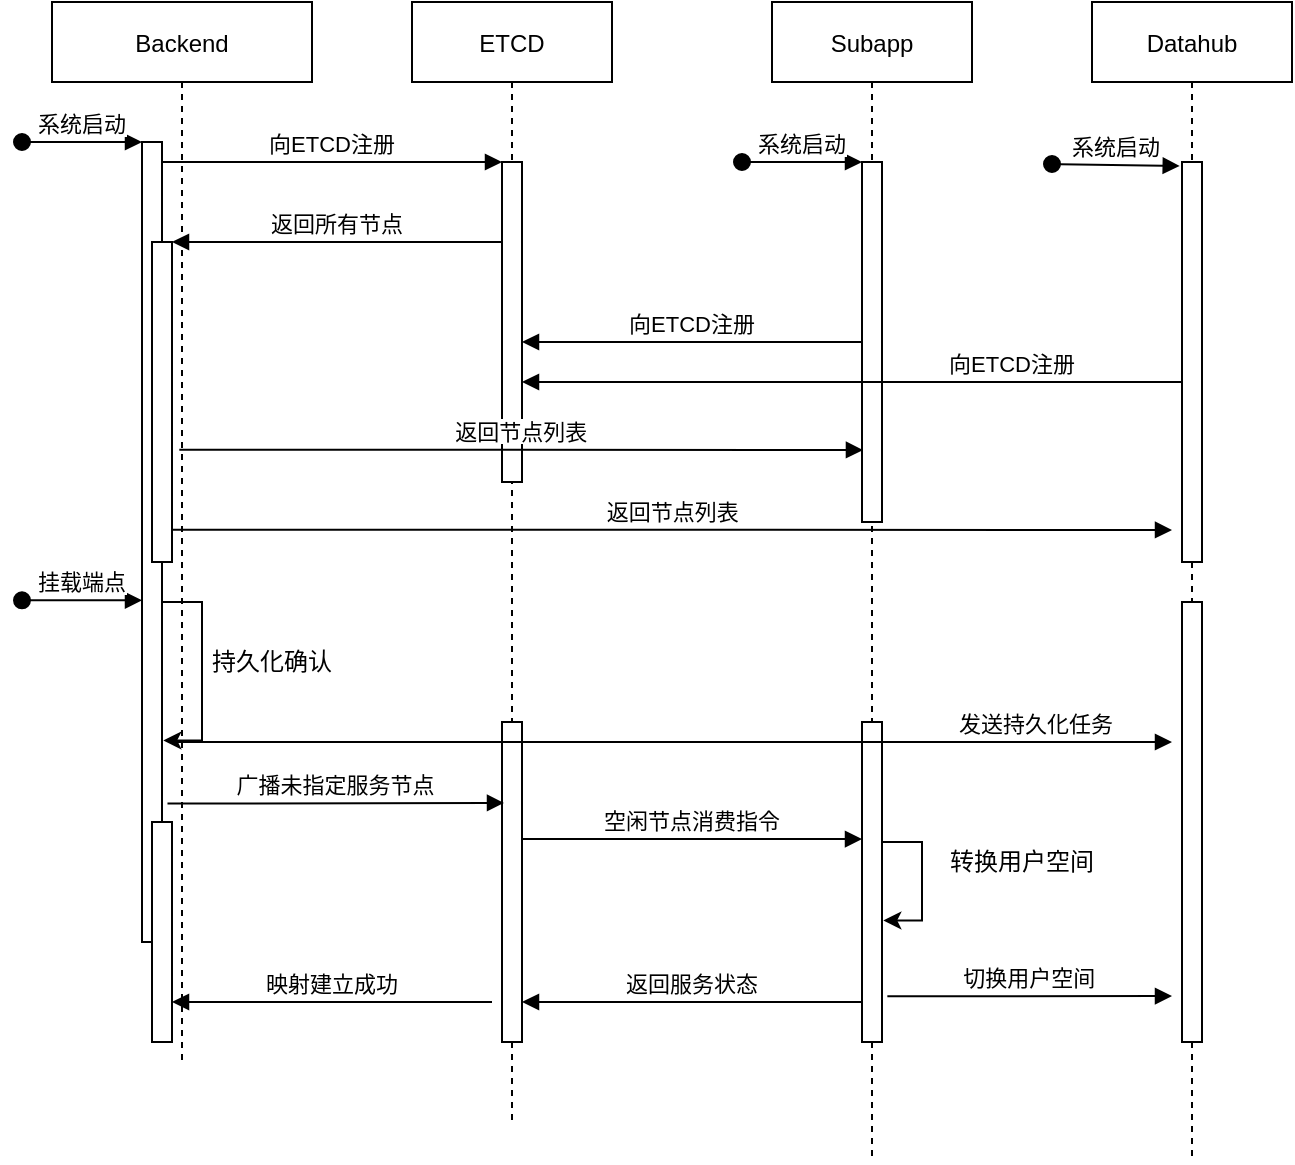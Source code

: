 <mxfile version="20.3.0" type="device"><diagram id="kgpKYQtTHZ0yAKxKKP6v" name="Page-1"><mxGraphModel dx="1038" dy="649" grid="1" gridSize="10" guides="1" tooltips="1" connect="1" arrows="1" fold="1" page="1" pageScale="1" pageWidth="850" pageHeight="1100" math="0" shadow="0"><root><mxCell id="0"/><mxCell id="1" parent="0"/><mxCell id="3nuBFxr9cyL0pnOWT2aG-1" value="Backend" style="shape=umlLifeline;perimeter=lifelinePerimeter;container=1;collapsible=0;recursiveResize=0;rounded=0;shadow=0;strokeWidth=1;" parent="1" vertex="1"><mxGeometry x="120" y="80" width="130" height="530" as="geometry"/></mxCell><mxCell id="3nuBFxr9cyL0pnOWT2aG-2" value="" style="points=[];perimeter=orthogonalPerimeter;rounded=0;shadow=0;strokeWidth=1;" parent="3nuBFxr9cyL0pnOWT2aG-1" vertex="1"><mxGeometry x="45" y="70" width="10" height="400" as="geometry"/></mxCell><mxCell id="3nuBFxr9cyL0pnOWT2aG-3" value="系统启动" style="verticalAlign=bottom;startArrow=oval;endArrow=block;startSize=8;shadow=0;strokeWidth=1;" parent="3nuBFxr9cyL0pnOWT2aG-1" target="3nuBFxr9cyL0pnOWT2aG-2" edge="1"><mxGeometry relative="1" as="geometry"><mxPoint x="-15" y="70" as="sourcePoint"/></mxGeometry></mxCell><mxCell id="3nuBFxr9cyL0pnOWT2aG-4" value="" style="points=[];perimeter=orthogonalPerimeter;rounded=0;shadow=0;strokeWidth=1;" parent="3nuBFxr9cyL0pnOWT2aG-1" vertex="1"><mxGeometry x="50" y="120" width="10" height="160" as="geometry"/></mxCell><mxCell id="Dd1ERe5MMvk7fAXCJp1--12" value="挂载端点" style="verticalAlign=bottom;startArrow=oval;endArrow=block;startSize=8;shadow=0;strokeWidth=1;" parent="3nuBFxr9cyL0pnOWT2aG-1" edge="1"><mxGeometry relative="1" as="geometry"><mxPoint x="-15" y="299.17" as="sourcePoint"/><mxPoint x="45" y="299.17" as="targetPoint"/></mxGeometry></mxCell><mxCell id="Dd1ERe5MMvk7fAXCJp1--13" style="edgeStyle=orthogonalEdgeStyle;rounded=0;orthogonalLoop=1;jettySize=auto;html=1;entryX=1.067;entryY=0.748;entryDx=0;entryDy=0;entryPerimeter=0;" parent="3nuBFxr9cyL0pnOWT2aG-1" source="3nuBFxr9cyL0pnOWT2aG-2" target="3nuBFxr9cyL0pnOWT2aG-2" edge="1"><mxGeometry relative="1" as="geometry"><Array as="points"><mxPoint x="75" y="300"/><mxPoint x="75" y="369"/></Array></mxGeometry></mxCell><UserObject label="持久化确认" placeholders="1" name="Variable" id="Dd1ERe5MMvk7fAXCJp1--15"><mxCell style="text;html=1;strokeColor=none;fillColor=none;align=center;verticalAlign=middle;whiteSpace=wrap;overflow=hidden;" parent="3nuBFxr9cyL0pnOWT2aG-1" vertex="1"><mxGeometry x="70" y="320" width="80" height="20" as="geometry"/></mxCell></UserObject><mxCell id="3nuBFxr9cyL0pnOWT2aG-5" value="ETCD" style="shape=umlLifeline;perimeter=lifelinePerimeter;container=1;collapsible=0;recursiveResize=0;rounded=0;shadow=0;strokeWidth=1;" parent="1" vertex="1"><mxGeometry x="300" y="80" width="100" height="560" as="geometry"/></mxCell><mxCell id="3nuBFxr9cyL0pnOWT2aG-6" value="" style="points=[];perimeter=orthogonalPerimeter;rounded=0;shadow=0;strokeWidth=1;" parent="3nuBFxr9cyL0pnOWT2aG-5" vertex="1"><mxGeometry x="45" y="80" width="10" height="160" as="geometry"/></mxCell><mxCell id="Dd1ERe5MMvk7fAXCJp1--17" value="" style="points=[];perimeter=orthogonalPerimeter;rounded=0;shadow=0;strokeWidth=1;" parent="3nuBFxr9cyL0pnOWT2aG-5" vertex="1"><mxGeometry x="45" y="360" width="10" height="160" as="geometry"/></mxCell><mxCell id="3nuBFxr9cyL0pnOWT2aG-8" value="向ETCD注册" style="verticalAlign=bottom;endArrow=block;entryX=0;entryY=0;shadow=0;strokeWidth=1;" parent="1" source="3nuBFxr9cyL0pnOWT2aG-2" target="3nuBFxr9cyL0pnOWT2aG-6" edge="1"><mxGeometry relative="1" as="geometry"><mxPoint x="275" y="160" as="sourcePoint"/></mxGeometry></mxCell><mxCell id="3nuBFxr9cyL0pnOWT2aG-9" value="返回所有节点" style="verticalAlign=bottom;endArrow=block;entryX=1;entryY=0;shadow=0;strokeWidth=1;" parent="1" source="3nuBFxr9cyL0pnOWT2aG-6" target="3nuBFxr9cyL0pnOWT2aG-4" edge="1"><mxGeometry relative="1" as="geometry"><mxPoint x="240" y="200" as="sourcePoint"/></mxGeometry></mxCell><mxCell id="Dd1ERe5MMvk7fAXCJp1--1" value="Subapp" style="shape=umlLifeline;perimeter=lifelinePerimeter;container=1;collapsible=0;recursiveResize=0;rounded=0;shadow=0;strokeWidth=1;" parent="1" vertex="1"><mxGeometry x="480" y="80" width="100" height="580" as="geometry"/></mxCell><mxCell id="Dd1ERe5MMvk7fAXCJp1--2" value="" style="points=[];perimeter=orthogonalPerimeter;rounded=0;shadow=0;strokeWidth=1;" parent="Dd1ERe5MMvk7fAXCJp1--1" vertex="1"><mxGeometry x="45" y="80" width="10" height="180" as="geometry"/></mxCell><mxCell id="Dd1ERe5MMvk7fAXCJp1--5" value="系统启动" style="verticalAlign=bottom;startArrow=oval;endArrow=block;startSize=8;shadow=0;strokeWidth=1;" parent="Dd1ERe5MMvk7fAXCJp1--1" edge="1"><mxGeometry relative="1" as="geometry"><mxPoint x="-15" y="80" as="sourcePoint"/><mxPoint x="45" y="80" as="targetPoint"/></mxGeometry></mxCell><mxCell id="Dd1ERe5MMvk7fAXCJp1--21" value="" style="points=[];perimeter=orthogonalPerimeter;rounded=0;shadow=0;strokeWidth=1;" parent="Dd1ERe5MMvk7fAXCJp1--1" vertex="1"><mxGeometry x="45" y="360" width="10" height="160" as="geometry"/></mxCell><mxCell id="Dd1ERe5MMvk7fAXCJp1--22" style="edgeStyle=orthogonalEdgeStyle;rounded=0;orthogonalLoop=1;jettySize=auto;html=1;entryX=1.067;entryY=0.748;entryDx=0;entryDy=0;entryPerimeter=0;" parent="Dd1ERe5MMvk7fAXCJp1--1" edge="1"><mxGeometry relative="1" as="geometry"><mxPoint x="55" y="390.0" as="sourcePoint"/><mxPoint x="55.67" y="459.2" as="targetPoint"/><Array as="points"><mxPoint x="55" y="420"/><mxPoint x="75" y="420"/><mxPoint x="75" y="459"/></Array></mxGeometry></mxCell><mxCell id="Dd1ERe5MMvk7fAXCJp1--26" value="返回服务状态" style="verticalAlign=bottom;endArrow=block;shadow=0;strokeWidth=1;" parent="Dd1ERe5MMvk7fAXCJp1--1" edge="1"><mxGeometry relative="1" as="geometry"><mxPoint x="45" y="500" as="sourcePoint"/><mxPoint x="-125" y="500" as="targetPoint"/></mxGeometry></mxCell><mxCell id="Dd1ERe5MMvk7fAXCJp1--3" value="Datahub" style="shape=umlLifeline;perimeter=lifelinePerimeter;container=1;collapsible=0;recursiveResize=0;rounded=0;shadow=0;strokeWidth=1;" parent="1" vertex="1"><mxGeometry x="640" y="80" width="100" height="580" as="geometry"/></mxCell><mxCell id="Dd1ERe5MMvk7fAXCJp1--4" value="" style="points=[];perimeter=orthogonalPerimeter;rounded=0;shadow=0;strokeWidth=1;" parent="Dd1ERe5MMvk7fAXCJp1--3" vertex="1"><mxGeometry x="45" y="80" width="10" height="200" as="geometry"/></mxCell><mxCell id="Dd1ERe5MMvk7fAXCJp1--7" value="系统启动" style="verticalAlign=bottom;startArrow=oval;endArrow=block;startSize=8;shadow=0;strokeWidth=1;entryX=-0.113;entryY=0.01;entryDx=0;entryDy=0;entryPerimeter=0;" parent="Dd1ERe5MMvk7fAXCJp1--3" target="Dd1ERe5MMvk7fAXCJp1--4" edge="1"><mxGeometry relative="1" as="geometry"><mxPoint x="-20" y="81" as="sourcePoint"/><mxPoint x="40" y="81" as="targetPoint"/></mxGeometry></mxCell><mxCell id="Dd1ERe5MMvk7fAXCJp1--24" value="" style="points=[];perimeter=orthogonalPerimeter;rounded=0;shadow=0;strokeWidth=1;" parent="Dd1ERe5MMvk7fAXCJp1--3" vertex="1"><mxGeometry x="45" y="300" width="10" height="220" as="geometry"/></mxCell><mxCell id="Dd1ERe5MMvk7fAXCJp1--6" value="向ETCD注册" style="verticalAlign=bottom;endArrow=block;shadow=0;strokeWidth=1;" parent="1" source="Dd1ERe5MMvk7fAXCJp1--2" target="3nuBFxr9cyL0pnOWT2aG-6" edge="1"><mxGeometry relative="1" as="geometry"><mxPoint x="355" y="210" as="sourcePoint"/><mxPoint x="360" y="220" as="targetPoint"/></mxGeometry></mxCell><mxCell id="Dd1ERe5MMvk7fAXCJp1--8" value="向ETCD注册" style="verticalAlign=bottom;endArrow=block;shadow=0;strokeWidth=1;" parent="1" source="Dd1ERe5MMvk7fAXCJp1--4" target="3nuBFxr9cyL0pnOWT2aG-6" edge="1"><mxGeometry x="-0.485" relative="1" as="geometry"><mxPoint x="535" y="250" as="sourcePoint"/><mxPoint x="365" y="250" as="targetPoint"/><Array as="points"><mxPoint x="590" y="270"/></Array><mxPoint as="offset"/></mxGeometry></mxCell><mxCell id="Dd1ERe5MMvk7fAXCJp1--10" value="返回节点列表" style="verticalAlign=bottom;endArrow=block;shadow=0;strokeWidth=1;exitX=1.033;exitY=0.899;exitDx=0;exitDy=0;exitPerimeter=0;" parent="1" source="3nuBFxr9cyL0pnOWT2aG-4" edge="1"><mxGeometry relative="1" as="geometry"><mxPoint x="175" y="330.0" as="sourcePoint"/><mxPoint x="680" y="344" as="targetPoint"/></mxGeometry></mxCell><mxCell id="Dd1ERe5MMvk7fAXCJp1--9" value="返回节点列表" style="verticalAlign=bottom;endArrow=block;shadow=0;strokeWidth=1;exitX=1.367;exitY=0.649;exitDx=0;exitDy=0;exitPerimeter=0;entryX=0.047;entryY=0.8;entryDx=0;entryDy=0;entryPerimeter=0;" parent="1" source="3nuBFxr9cyL0pnOWT2aG-4" target="Dd1ERe5MMvk7fAXCJp1--2" edge="1"><mxGeometry relative="1" as="geometry"><mxPoint x="190" y="300" as="sourcePoint"/><mxPoint x="520" y="304" as="targetPoint"/></mxGeometry></mxCell><mxCell id="Dd1ERe5MMvk7fAXCJp1--16" value="广播未指定服务节点" style="verticalAlign=bottom;endArrow=block;shadow=0;strokeWidth=1;exitX=1.274;exitY=0.827;exitDx=0;exitDy=0;exitPerimeter=0;entryX=0.1;entryY=0.253;entryDx=0;entryDy=0;entryPerimeter=0;" parent="1" source="3nuBFxr9cyL0pnOWT2aG-2" target="Dd1ERe5MMvk7fAXCJp1--17" edge="1"><mxGeometry relative="1" as="geometry"><mxPoint x="179.1" y="480" as="sourcePoint"/><mxPoint x="350" y="480" as="targetPoint"/></mxGeometry></mxCell><UserObject label="转换用户空间" placeholders="1" name="Variable" id="Dd1ERe5MMvk7fAXCJp1--20"><mxCell style="text;html=1;strokeColor=none;fillColor=none;align=center;verticalAlign=middle;whiteSpace=wrap;overflow=hidden;" parent="1" vertex="1"><mxGeometry x="550" y="500" width="110" height="20" as="geometry"/></mxCell></UserObject><mxCell id="Dd1ERe5MMvk7fAXCJp1--23" value="空闲节点消费指令" style="verticalAlign=bottom;endArrow=block;shadow=0;strokeWidth=1;entryX=0;entryY=0.366;entryDx=0;entryDy=0;entryPerimeter=0;" parent="1" source="Dd1ERe5MMvk7fAXCJp1--17" target="Dd1ERe5MMvk7fAXCJp1--21" edge="1"><mxGeometry relative="1" as="geometry"><mxPoint x="360" y="499" as="sourcePoint"/><mxPoint x="518.26" y="500.0" as="targetPoint"/></mxGeometry></mxCell><mxCell id="Dd1ERe5MMvk7fAXCJp1--25" value="切换用户空间" style="verticalAlign=bottom;endArrow=block;shadow=0;strokeWidth=1;exitX=1.267;exitY=0.857;exitDx=0;exitDy=0;exitPerimeter=0;" parent="1" source="Dd1ERe5MMvk7fAXCJp1--21" edge="1"><mxGeometry relative="1" as="geometry"><mxPoint x="540" y="570" as="sourcePoint"/><mxPoint x="680" y="577" as="targetPoint"/></mxGeometry></mxCell><mxCell id="Dd1ERe5MMvk7fAXCJp1--27" value="" style="points=[];perimeter=orthogonalPerimeter;rounded=0;shadow=0;strokeWidth=1;" parent="1" vertex="1"><mxGeometry x="170" y="490" width="10" height="110" as="geometry"/></mxCell><mxCell id="Dd1ERe5MMvk7fAXCJp1--28" value="映射建立成功" style="verticalAlign=bottom;endArrow=block;shadow=0;strokeWidth=1;" parent="1" edge="1"><mxGeometry relative="1" as="geometry"><mxPoint x="340" y="580" as="sourcePoint"/><mxPoint x="180" y="580" as="targetPoint"/></mxGeometry></mxCell><mxCell id="Dd1ERe5MMvk7fAXCJp1--29" value="发送持久化任务" style="verticalAlign=bottom;endArrow=block;shadow=0;strokeWidth=1;exitX=1.033;exitY=0.899;exitDx=0;exitDy=0;exitPerimeter=0;" parent="1" edge="1"><mxGeometry x="0.728" relative="1" as="geometry"><mxPoint x="180.0" y="450" as="sourcePoint"/><mxPoint x="680" y="450" as="targetPoint"/><mxPoint as="offset"/></mxGeometry></mxCell></root></mxGraphModel></diagram></mxfile>